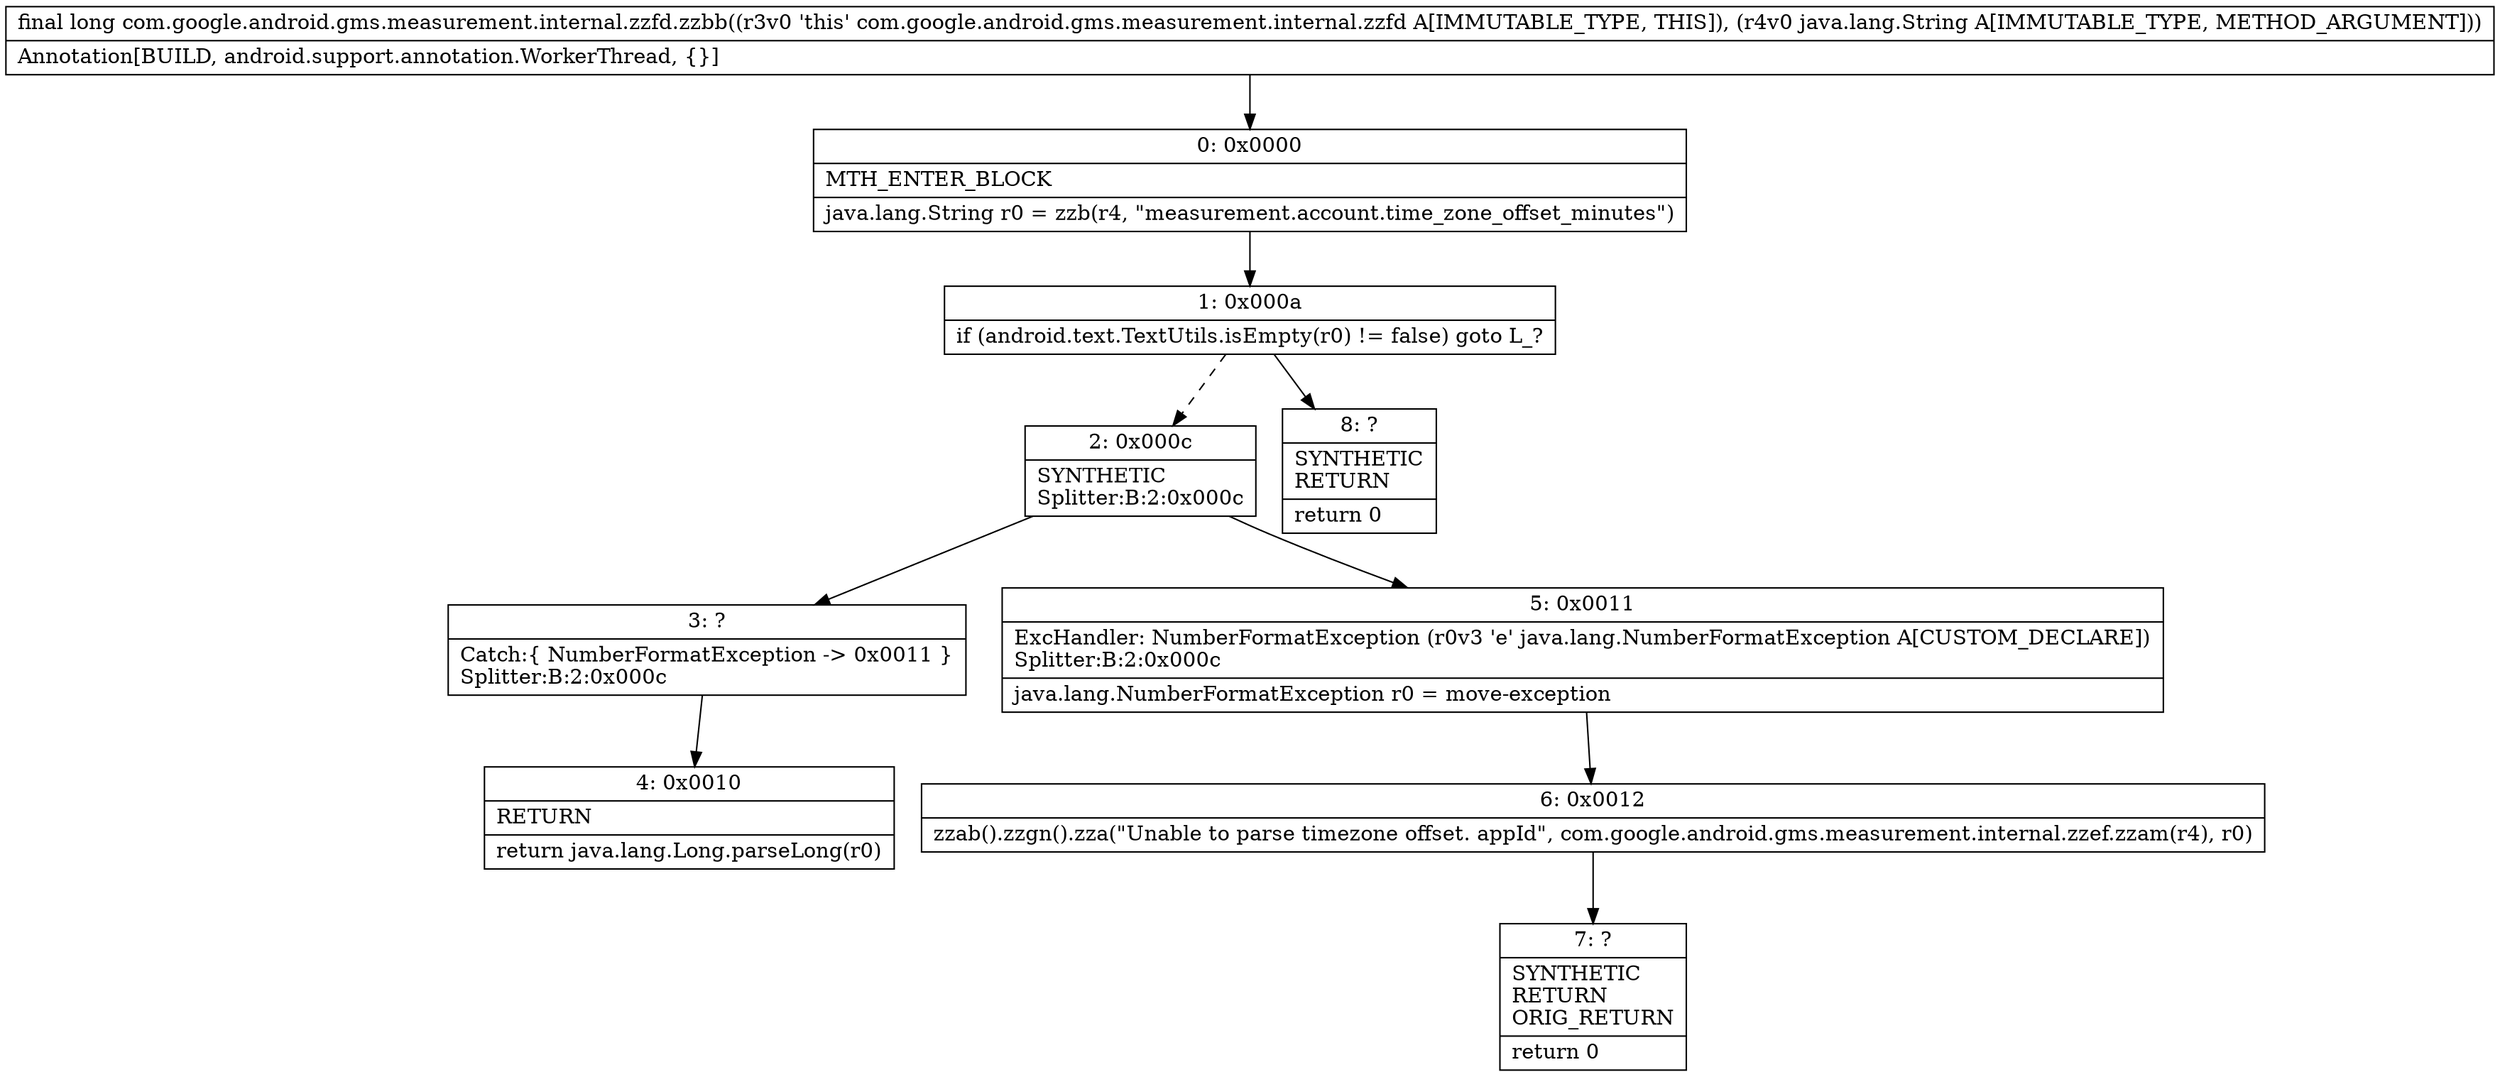 digraph "CFG forcom.google.android.gms.measurement.internal.zzfd.zzbb(Ljava\/lang\/String;)J" {
Node_0 [shape=record,label="{0\:\ 0x0000|MTH_ENTER_BLOCK\l|java.lang.String r0 = zzb(r4, \"measurement.account.time_zone_offset_minutes\")\l}"];
Node_1 [shape=record,label="{1\:\ 0x000a|if (android.text.TextUtils.isEmpty(r0) != false) goto L_?\l}"];
Node_2 [shape=record,label="{2\:\ 0x000c|SYNTHETIC\lSplitter:B:2:0x000c\l}"];
Node_3 [shape=record,label="{3\:\ ?|Catch:\{ NumberFormatException \-\> 0x0011 \}\lSplitter:B:2:0x000c\l}"];
Node_4 [shape=record,label="{4\:\ 0x0010|RETURN\l|return java.lang.Long.parseLong(r0)\l}"];
Node_5 [shape=record,label="{5\:\ 0x0011|ExcHandler: NumberFormatException (r0v3 'e' java.lang.NumberFormatException A[CUSTOM_DECLARE])\lSplitter:B:2:0x000c\l|java.lang.NumberFormatException r0 = move\-exception\l}"];
Node_6 [shape=record,label="{6\:\ 0x0012|zzab().zzgn().zza(\"Unable to parse timezone offset. appId\", com.google.android.gms.measurement.internal.zzef.zzam(r4), r0)\l}"];
Node_7 [shape=record,label="{7\:\ ?|SYNTHETIC\lRETURN\lORIG_RETURN\l|return 0\l}"];
Node_8 [shape=record,label="{8\:\ ?|SYNTHETIC\lRETURN\l|return 0\l}"];
MethodNode[shape=record,label="{final long com.google.android.gms.measurement.internal.zzfd.zzbb((r3v0 'this' com.google.android.gms.measurement.internal.zzfd A[IMMUTABLE_TYPE, THIS]), (r4v0 java.lang.String A[IMMUTABLE_TYPE, METHOD_ARGUMENT]))  | Annotation[BUILD, android.support.annotation.WorkerThread, \{\}]\l}"];
MethodNode -> Node_0;
Node_0 -> Node_1;
Node_1 -> Node_2[style=dashed];
Node_1 -> Node_8;
Node_2 -> Node_3;
Node_2 -> Node_5;
Node_3 -> Node_4;
Node_5 -> Node_6;
Node_6 -> Node_7;
}

